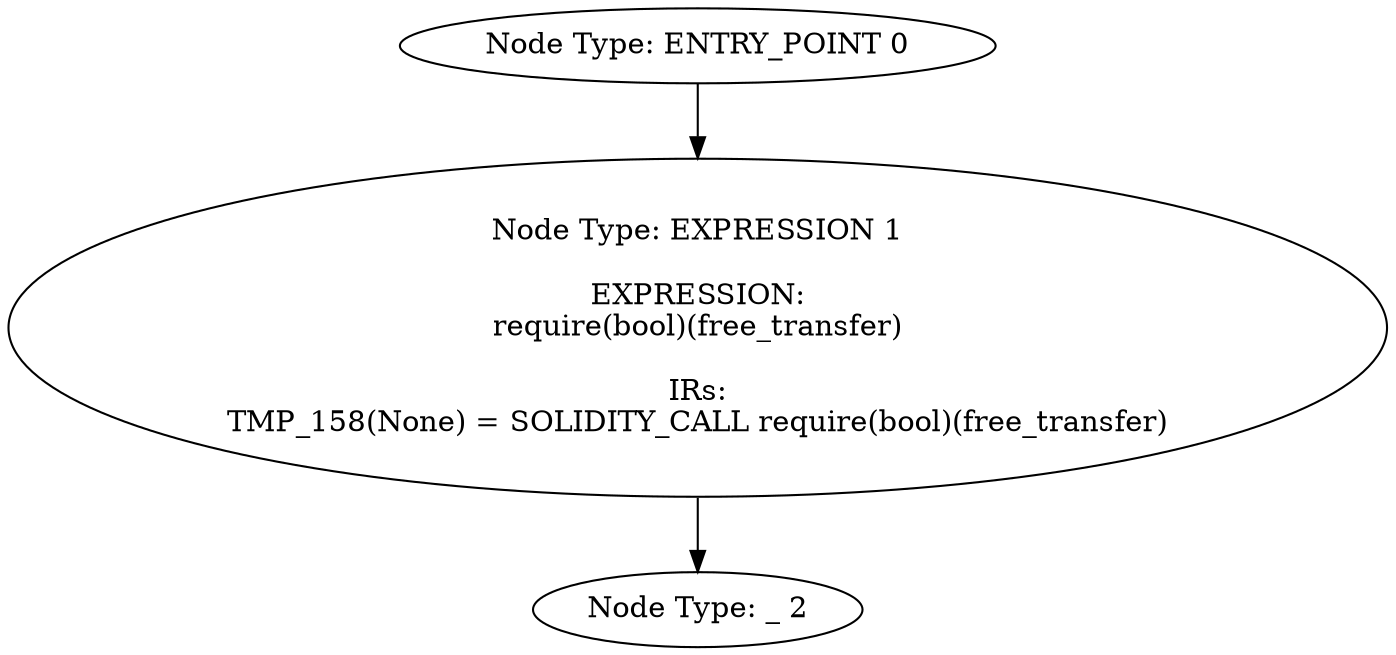 digraph{
0[label="Node Type: ENTRY_POINT 0
"];
0->1;
1[label="Node Type: EXPRESSION 1

EXPRESSION:
require(bool)(free_transfer)

IRs:
TMP_158(None) = SOLIDITY_CALL require(bool)(free_transfer)"];
1->2;
2[label="Node Type: _ 2
"];
}
